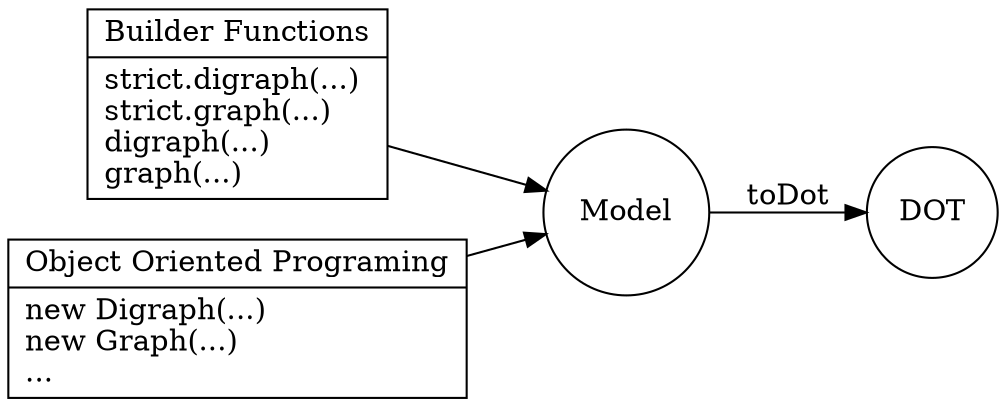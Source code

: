 digraph state_machine {
  rankdir = LR;
  node [ shape = circle ]

  // { rank = same; builder_fn; Model; DOT; }

  builder_fn [
    shape = record,
    label = "{{Builder Functions | strict.digraph(...)\lstrict.graph(...)\ldigraph(...)\lgraph(...)\l}}"
  ]

  oop [
    shape = record,
    label = "{{Object Oriented Programing | new Digraph(...)\lnew Graph(...)\l...\l}}"
  ]

  {builder_fn, oop} -> Model;

  Model -> DOT [ label = "toDot" ]
}
